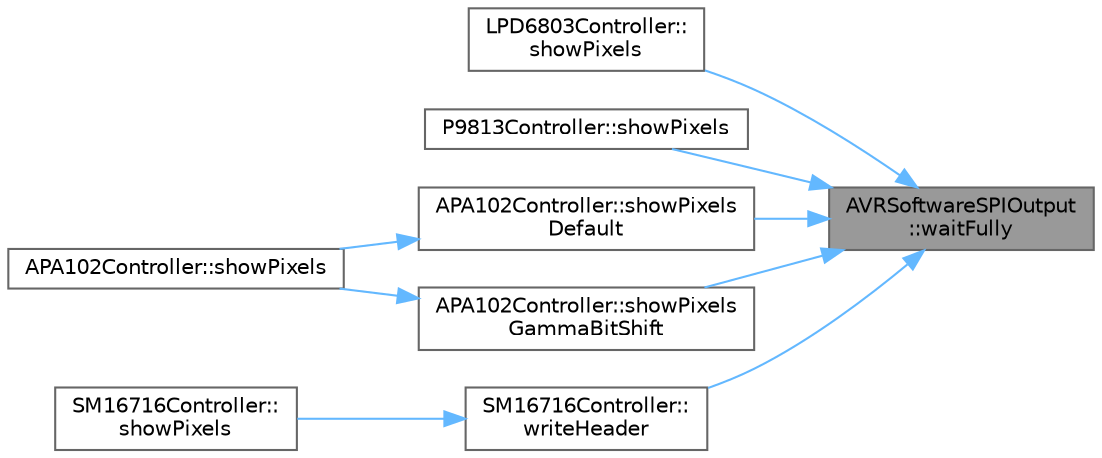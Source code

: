 digraph "AVRSoftwareSPIOutput::waitFully"
{
 // LATEX_PDF_SIZE
  bgcolor="transparent";
  edge [fontname=Helvetica,fontsize=10,labelfontname=Helvetica,labelfontsize=10];
  node [fontname=Helvetica,fontsize=10,shape=box,height=0.2,width=0.4];
  rankdir="RL";
  Node1 [id="Node000001",label="AVRSoftwareSPIOutput\l::waitFully",height=0.2,width=0.4,color="gray40", fillcolor="grey60", style="filled", fontcolor="black",tooltip="Wait until the SPI subsystem is ready for more data to write."];
  Node1 -> Node2 [id="edge1_Node000001_Node000002",dir="back",color="steelblue1",style="solid",tooltip=" "];
  Node2 [id="Node000002",label="LPD6803Controller::\lshowPixels",height=0.2,width=0.4,color="grey40", fillcolor="white", style="filled",URL="$df/d0d/group___clocked_chipsets.html#a35f42384ada050146e6813f0fc766356",tooltip="Send the LED data to the strip."];
  Node1 -> Node3 [id="edge2_Node000001_Node000003",dir="back",color="steelblue1",style="solid",tooltip=" "];
  Node3 [id="Node000003",label="P9813Controller::showPixels",height=0.2,width=0.4,color="grey40", fillcolor="white", style="filled",URL="$df/d0d/group___clocked_chipsets.html#ab7381f0a1850d006f3449d27838b19c5",tooltip="Send the LED data to the strip."];
  Node1 -> Node4 [id="edge3_Node000001_Node000004",dir="back",color="steelblue1",style="solid",tooltip=" "];
  Node4 [id="Node000004",label="APA102Controller::showPixels\lDefault",height=0.2,width=0.4,color="grey40", fillcolor="white", style="filled",URL="$df/d0d/group___clocked_chipsets.html#a632117bec47c6b4ba7e3ed1703478a42",tooltip=" "];
  Node4 -> Node5 [id="edge4_Node000004_Node000005",dir="back",color="steelblue1",style="solid",tooltip=" "];
  Node5 [id="Node000005",label="APA102Controller::showPixels",height=0.2,width=0.4,color="grey40", fillcolor="white", style="filled",URL="$df/d0d/group___clocked_chipsets.html#a523f76b88c07e29cba6c40bd0cefe4b3",tooltip="Send the LED data to the strip."];
  Node1 -> Node6 [id="edge5_Node000001_Node000006",dir="back",color="steelblue1",style="solid",tooltip=" "];
  Node6 [id="Node000006",label="APA102Controller::showPixels\lGammaBitShift",height=0.2,width=0.4,color="grey40", fillcolor="white", style="filled",URL="$df/d0d/group___clocked_chipsets.html#a040f761b3d3bb30a9275f96548ec5ef7",tooltip=" "];
  Node6 -> Node5 [id="edge6_Node000006_Node000005",dir="back",color="steelblue1",style="solid",tooltip=" "];
  Node1 -> Node7 [id="edge7_Node000001_Node000007",dir="back",color="steelblue1",style="solid",tooltip=" "];
  Node7 [id="Node000007",label="SM16716Controller::\lwriteHeader",height=0.2,width=0.4,color="grey40", fillcolor="white", style="filled",URL="$df/d0d/group___clocked_chipsets.html#a3e9e62e92d3f9e175b43e28dbb2254e9",tooltip=" "];
  Node7 -> Node8 [id="edge8_Node000007_Node000008",dir="back",color="steelblue1",style="solid",tooltip=" "];
  Node8 [id="Node000008",label="SM16716Controller::\lshowPixels",height=0.2,width=0.4,color="grey40", fillcolor="white", style="filled",URL="$df/d0d/group___clocked_chipsets.html#a2b68d483e7422d26d31586ca7791d7af",tooltip="Send the LED data to the strip."];
}
